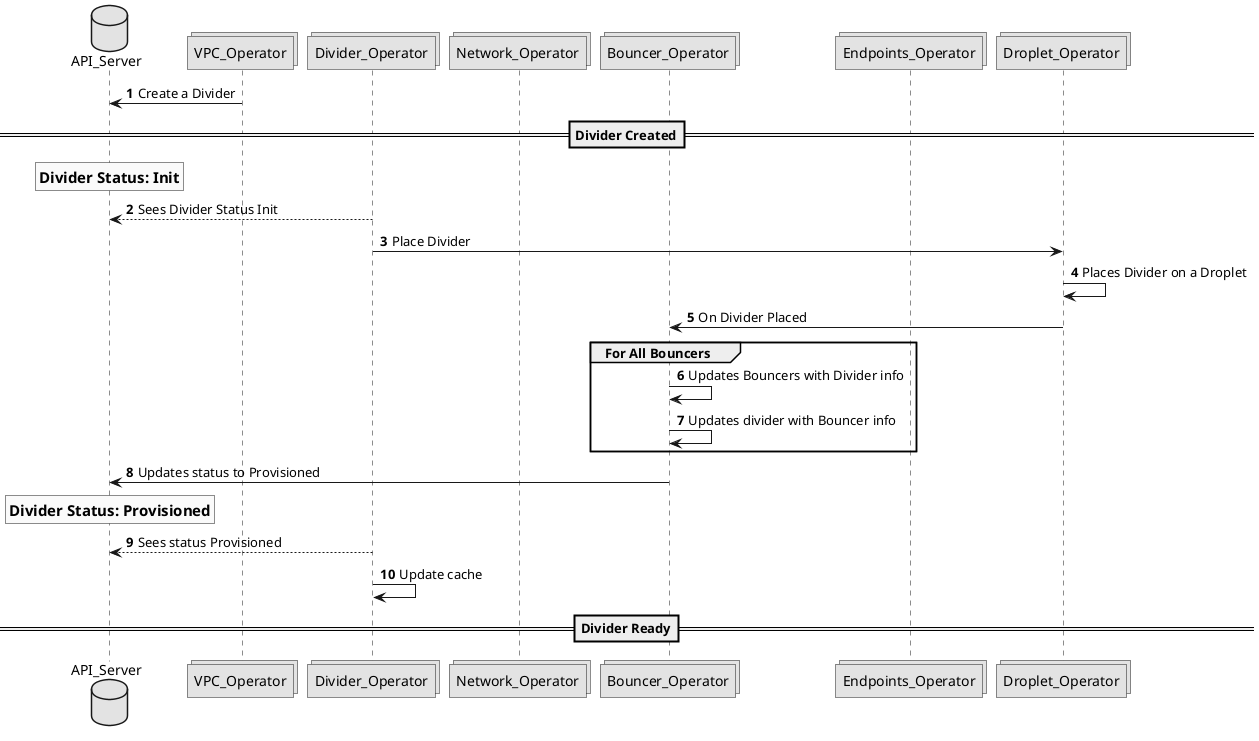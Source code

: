 @startuml

skinparam monochrome true
autonumber

database API_Server
collections VPC_Operator
collections Divider_Operator
collections Network_Operator
collections Bouncer_Operator
collections Endpoints_Operator
collections Droplet_Operator

VPC_Operator -> API_Server: Create a Divider
==Divider Created==
rnote over API_Server: ==Divider Status: Init

Divider_Operator --> API_Server: Sees Divider Status Init
Divider_Operator -> Droplet_Operator: Place Divider
Droplet_Operator -> Droplet_Operator: Places Divider on a Droplet
Droplet_Operator -> Bouncer_Operator: On Divider Placed
group For All Bouncers
Bouncer_Operator -> Bouncer_Operator: Updates Bouncers with Divider info
Bouncer_Operator -> Bouncer_Operator: Updates divider with Bouncer info
end
Bouncer_Operator -> API_Server: Updates status to Provisioned
rnote over API_Server: ==Divider Status: Provisioned
Divider_Operator --> API_Server: Sees status Provisioned
Divider_Operator -> Divider_Operator: Update cache
==Divider Ready==
@enduml
